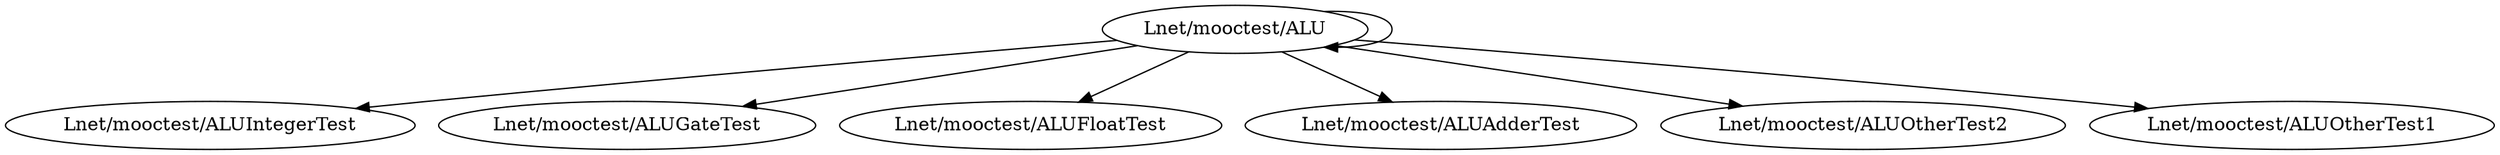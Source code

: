 digraph class {
    "Lnet/mooctest/ALU" -> "Lnet/mooctest/ALU";
    "Lnet/mooctest/ALU" -> "Lnet/mooctest/ALUIntegerTest";
    "Lnet/mooctest/ALU" -> "Lnet/mooctest/ALUGateTest";
    "Lnet/mooctest/ALU" -> "Lnet/mooctest/ALUFloatTest";
    "Lnet/mooctest/ALU" -> "Lnet/mooctest/ALUAdderTest";
    "Lnet/mooctest/ALU" -> "Lnet/mooctest/ALUOtherTest2";
    "Lnet/mooctest/ALU" -> "Lnet/mooctest/ALUOtherTest1";
}
